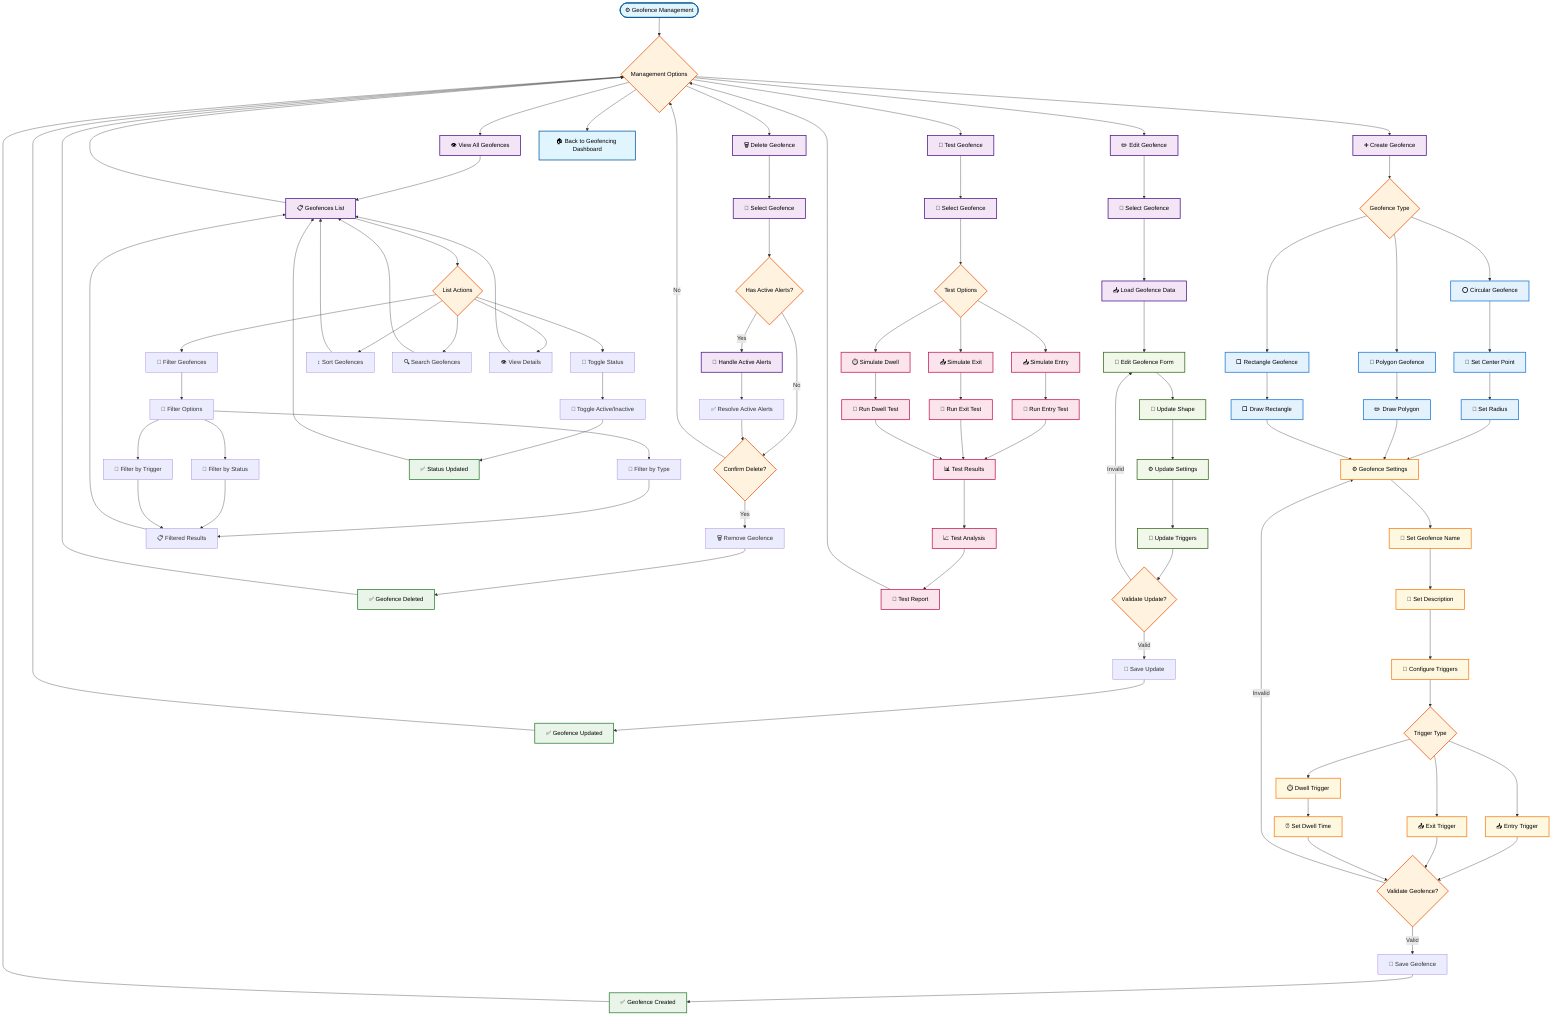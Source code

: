 flowchart TD
    %% Geofence Management - Create, Edit, Delete Geofences
    
    Start([⚙️ Geofence Management]) --> ManagementOptions{Management Options}
    
    %% Main management options
    ManagementOptions --> CreateGeofence[➕ Create Geofence]
    ManagementOptions --> EditGeofence[✏️ Edit Geofence]
    ManagementOptions --> DeleteGeofence[🗑️ Delete Geofence]
    ManagementOptions --> ViewGeofences[👁️ View All Geofences]
    ManagementOptions --> TestGeofence[🧪 Test Geofence]
    
    %% Create Geofence Flow
    CreateGeofence --> GeofenceType{Geofence Type}
    GeofenceType --> CircularGeofence[⭕ Circular Geofence]
    GeofenceType --> PolygonGeofence[📐 Polygon Geofence]
    GeofenceType --> RectangleGeofence[⬜ Rectangle Geofence]
    
    CircularGeofence --> SetCenter[📍 Set Center Point]
    SetCenter --> SetRadius[📏 Set Radius]
    SetRadius --> GeofenceSettings[⚙️ Geofence Settings]
    
    PolygonGeofence --> DrawPolygon[✏️ Draw Polygon]
    DrawPolygon --> GeofenceSettings
    
    RectangleGeofence --> DrawRectangle[⬜ Draw Rectangle]
    DrawRectangle --> GeofenceSettings
    
    GeofenceSettings --> SetGeofenceName[📝 Set Geofence Name]
    SetGeofenceName --> SetDescription[📄 Set Description]
    SetDescription --> ConfigureTriggers[🎯 Configure Triggers]
    
    ConfigureTriggers --> TriggerTypes{Trigger Type}
    TriggerTypes --> EntryTrigger[📥 Entry Trigger]
    TriggerTypes --> ExitTrigger[📤 Exit Trigger]
    TriggerTypes --> DwellTrigger[⏱️ Dwell Trigger]
    
    EntryTrigger --> ValidateGeofence{Validate Geofence?}
    ExitTrigger --> ValidateGeofence
    DwellTrigger --> SetDwellTime[⏰ Set Dwell Time]
    SetDwellTime --> ValidateGeofence
    
    ValidateGeofence -->|Invalid| GeofenceSettings
    ValidateGeofence -->|Valid| SaveGeofence[💾 Save Geofence]
    SaveGeofence --> GeofenceCreated[✅ Geofence Created]
    
    %% Edit Geofence Flow
    EditGeofence --> SelectEditGeofence[🎯 Select Geofence]
    SelectEditGeofence --> LoadGeofenceData[📥 Load Geofence Data]
    LoadGeofenceData --> EditGeofenceForm[📝 Edit Geofence Form]
    EditGeofenceForm --> UpdateGeofenceShape[📐 Update Shape]
    UpdateGeofenceShape --> UpdateGeofenceSettings[⚙️ Update Settings]
    UpdateGeofenceSettings --> UpdateTriggers[🎯 Update Triggers]
    UpdateTriggers --> ValidateGeofenceUpdate{Validate Update?}
    ValidateGeofenceUpdate -->|Invalid| EditGeofenceForm
    ValidateGeofenceUpdate -->|Valid| SaveGeofenceUpdate[💾 Save Update]
    SaveGeofenceUpdate --> GeofenceUpdated[✅ Geofence Updated]
    
    %% Delete Geofence Flow
    DeleteGeofence --> SelectDeleteGeofence[🎯 Select Geofence]
    SelectDeleteGeofence --> CheckActiveAlerts{Has Active Alerts?}
    CheckActiveAlerts -->|Yes| HandleActiveAlerts[🔔 Handle Active Alerts]
    CheckActiveAlerts -->|No| ConfirmGeofenceDelete{Confirm Delete?}
    HandleActiveAlerts --> ResolveActiveAlerts[✅ Resolve Active Alerts]
    ResolveActiveAlerts --> ConfirmGeofenceDelete
    ConfirmGeofenceDelete -->|No| ManagementOptions
    ConfirmGeofenceDelete -->|Yes| RemoveGeofence[🗑️ Remove Geofence]
    RemoveGeofence --> GeofenceDeleted[✅ Geofence Deleted]
    
    %% View Geofences Flow
    ViewGeofences --> GeofencesList[📋 Geofences List]
    GeofencesList --> GeofenceListActions{List Actions}
    GeofenceListActions --> FilterGeofences[🔽 Filter Geofences]
    GeofenceListActions --> SortGeofences[↕️ Sort Geofences]
    GeofenceListActions --> SearchGeofences[🔍 Search Geofences]
    GeofenceListActions --> ViewGeofenceDetails[👁️ View Details]
    GeofenceListActions --> ToggleGeofenceStatus[🔄 Toggle Status]
    
    FilterGeofences --> GeofenceFilterOptions[🔽 Filter Options]
    GeofenceFilterOptions --> FilterByType[📂 Filter by Type]
    GeofenceFilterOptions --> FilterByStatus[🔘 Filter by Status]
    GeofenceFilterOptions --> FilterByTrigger[🎯 Filter by Trigger]
    FilterByType --> FilteredGeofences[📋 Filtered Results]
    FilterByStatus --> FilteredGeofences
    FilterByTrigger --> FilteredGeofences
    
    ToggleGeofenceStatus --> ToggleStatus[🔄 Toggle Active/Inactive]
    ToggleStatus --> StatusUpdated[✅ Status Updated]
    
    %% Test Geofence Flow
    TestGeofence --> SelectTestGeofence[🎯 Select Geofence]
    SelectTestGeofence --> TestOptions{Test Options}
    TestOptions --> SimulateEntry[📥 Simulate Entry]
    TestOptions --> SimulateExit[📤 Simulate Exit]
    TestOptions --> SimulateDwell[⏱️ Simulate Dwell]
    
    SimulateEntry --> RunEntryTest[🧪 Run Entry Test]
    SimulateExit --> RunExitTest[🧪 Run Exit Test]
    SimulateDwell --> RunDwellTest[🧪 Run Dwell Test]
    
    RunEntryTest --> TestResults[📊 Test Results]
    RunExitTest --> TestResults
    RunDwellTest --> TestResults
    
    TestResults --> TestAnalysis[📈 Test Analysis]
    TestAnalysis --> TestReport[📄 Test Report]
    
    %% Return paths
    GeofenceCreated --> ManagementOptions
    GeofenceUpdated --> ManagementOptions
    GeofenceDeleted --> ManagementOptions
    FilteredGeofences --> GeofencesList
    SortGeofences --> GeofencesList
    SearchGeofences --> GeofencesList
    ViewGeofenceDetails --> GeofencesList
    StatusUpdated --> GeofencesList
    GeofencesList --> ManagementOptions
    TestReport --> ManagementOptions
    
    %% Back to dashboard
    ManagementOptions --> Dashboard[🏠 Back to Geofencing Dashboard]
    
    %% Styling
    classDef startEnd fill:#e1f5fe,stroke:#01579b,stroke-width:2px,color:#000
    classDef process fill:#f3e5f5,stroke:#4a148c,stroke-width:2px,color:#000
    classDef decision fill:#fff3e0,stroke:#e65100,stroke-width:2px,color:#000
    classDef success fill:#e8f5e8,stroke:#2e7d32,stroke-width:2px,color:#000
    classDef create fill:#e3f2fd,stroke:#1976d2,stroke-width:2px,color:#000
    classDef edit fill:#f1f8e9,stroke:#33691e,stroke-width:2px,color:#000
    classDef test fill:#fce4ec,stroke:#c2185b,stroke-width:2px,color:#000
    classDef settings fill:#fff8e1,stroke:#f57f17,stroke-width:2px,color:#000
    
    class Start,Dashboard startEnd
    class CreateGeofence,EditGeofence,DeleteGeofence,ViewGeofences,TestGeofence,SelectEditGeofence,LoadGeofenceData,SelectDeleteGeofence,HandleActiveAlerts,GeofencesList,SelectTestGeofence process
    class ManagementOptions,GeofenceType,TriggerTypes,ValidateGeofence,ValidateGeofenceUpdate,CheckActiveAlerts,ConfirmGeofenceDelete,GeofenceListActions,TestOptions decision
    class GeofenceCreated,GeofenceUpdated,GeofenceDeleted,StatusUpdated success
    class CircularGeofence,PolygonGeofence,RectangleGeofence,SetCenter,SetRadius,DrawPolygon,DrawRectangle create
    class EditGeofenceForm,UpdateGeofenceShape,UpdateGeofenceSettings,UpdateTriggers edit
    class SimulateEntry,SimulateExit,SimulateDwell,RunEntryTest,RunExitTest,RunDwellTest,TestResults,TestAnalysis,TestReport test
    class GeofenceSettings,SetGeofenceName,SetDescription,ConfigureTriggers,EntryTrigger,ExitTrigger,DwellTrigger,SetDwellTime settings